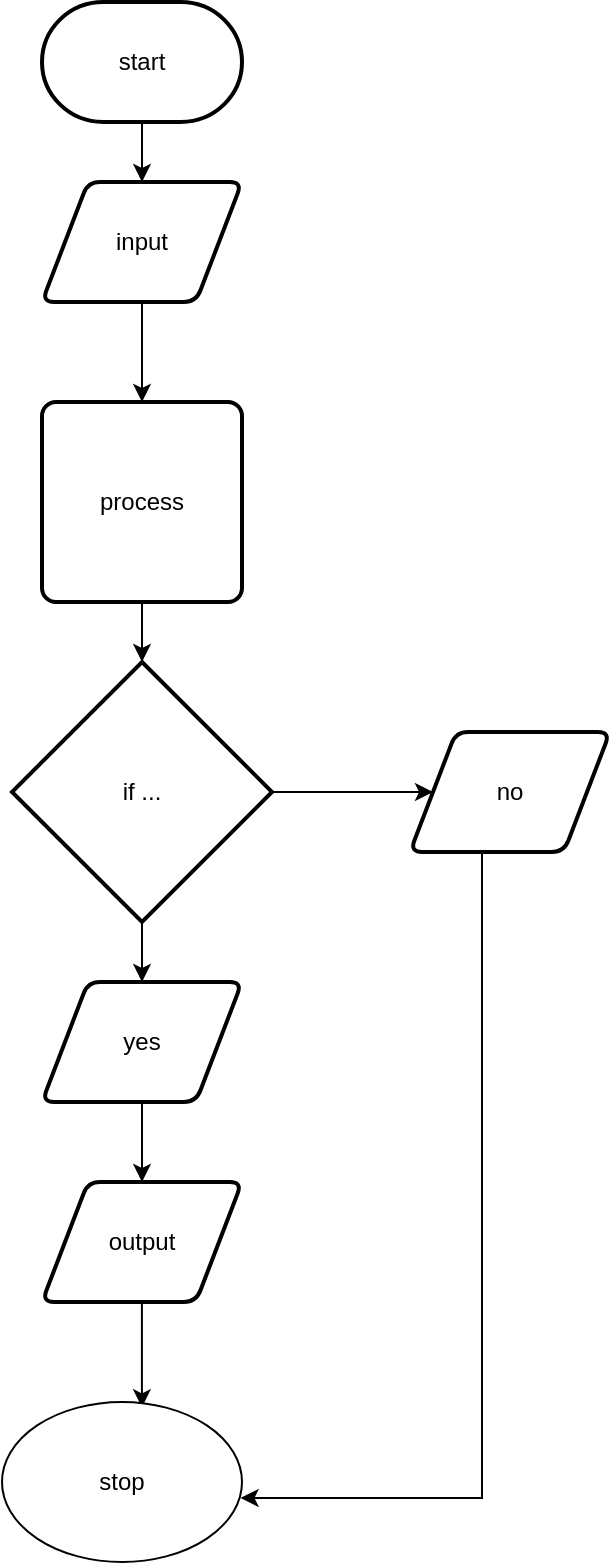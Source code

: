<mxfile>
    <diagram id="qBP0FFq_r0y8LLTSpTe0" name="Page-1">
        <mxGraphModel dx="434" dy="389" grid="1" gridSize="10" guides="1" tooltips="1" connect="1" arrows="1" fold="1" page="1" pageScale="1" pageWidth="827" pageHeight="1169" math="0" shadow="0">
            <root>
                <mxCell id="0"/>
                <mxCell id="1" parent="0"/>
                <mxCell id="12" style="edgeStyle=orthogonalEdgeStyle;html=1;rounded=0;" edge="1" parent="1" source="2" target="3">
                    <mxGeometry relative="1" as="geometry"/>
                </mxCell>
                <mxCell id="2" value="start" style="strokeWidth=2;html=1;shape=mxgraph.flowchart.terminator;whiteSpace=wrap;" vertex="1" parent="1">
                    <mxGeometry x="180" y="20" width="100" height="60" as="geometry"/>
                </mxCell>
                <mxCell id="13" style="edgeStyle=orthogonalEdgeStyle;html=1;rounded=0;" edge="1" parent="1" source="3" target="4">
                    <mxGeometry relative="1" as="geometry"/>
                </mxCell>
                <mxCell id="3" value="input" style="shape=parallelogram;html=1;strokeWidth=2;perimeter=parallelogramPerimeter;whiteSpace=wrap;rounded=1;arcSize=12;size=0.23;" vertex="1" parent="1">
                    <mxGeometry x="180" y="110" width="100" height="60" as="geometry"/>
                </mxCell>
                <mxCell id="14" style="edgeStyle=orthogonalEdgeStyle;html=1;rounded=0;" edge="1" parent="1" source="4" target="5">
                    <mxGeometry relative="1" as="geometry"/>
                </mxCell>
                <mxCell id="4" value="process" style="rounded=1;whiteSpace=wrap;html=1;absoluteArcSize=1;arcSize=14;strokeWidth=2;" vertex="1" parent="1">
                    <mxGeometry x="180" y="220" width="100" height="100" as="geometry"/>
                </mxCell>
                <mxCell id="7" style="edgeStyle=orthogonalEdgeStyle;html=1;entryX=0;entryY=0.5;entryDx=0;entryDy=0;rounded=0;" edge="1" parent="1" source="5" target="6">
                    <mxGeometry relative="1" as="geometry"/>
                </mxCell>
                <mxCell id="9" style="edgeStyle=orthogonalEdgeStyle;html=1;rounded=0;" edge="1" parent="1" source="5" target="8">
                    <mxGeometry relative="1" as="geometry"/>
                </mxCell>
                <mxCell id="5" value="if ..." style="strokeWidth=2;html=1;shape=mxgraph.flowchart.decision;whiteSpace=wrap;" vertex="1" parent="1">
                    <mxGeometry x="165" y="350" width="130" height="130" as="geometry"/>
                </mxCell>
                <mxCell id="17" style="edgeStyle=orthogonalEdgeStyle;rounded=0;html=1;entryX=0.994;entryY=0.6;entryDx=0;entryDy=0;entryPerimeter=0;" edge="1" parent="1" source="6" target="11">
                    <mxGeometry relative="1" as="geometry">
                        <Array as="points">
                            <mxPoint x="400" y="768"/>
                        </Array>
                    </mxGeometry>
                </mxCell>
                <mxCell id="6" value="no" style="shape=parallelogram;html=1;strokeWidth=2;perimeter=parallelogramPerimeter;whiteSpace=wrap;rounded=1;arcSize=12;size=0.23;" vertex="1" parent="1">
                    <mxGeometry x="364" y="385" width="100" height="60" as="geometry"/>
                </mxCell>
                <mxCell id="15" style="edgeStyle=orthogonalEdgeStyle;html=1;rounded=0;" edge="1" parent="1" source="8" target="10">
                    <mxGeometry relative="1" as="geometry"/>
                </mxCell>
                <mxCell id="8" value="yes" style="shape=parallelogram;html=1;strokeWidth=2;perimeter=parallelogramPerimeter;whiteSpace=wrap;rounded=1;arcSize=12;size=0.23;" vertex="1" parent="1">
                    <mxGeometry x="180" y="510" width="100" height="60" as="geometry"/>
                </mxCell>
                <mxCell id="16" style="edgeStyle=orthogonalEdgeStyle;html=1;entryX=0.583;entryY=0.033;entryDx=0;entryDy=0;entryPerimeter=0;rounded=0;" edge="1" parent="1" source="10" target="11">
                    <mxGeometry relative="1" as="geometry"/>
                </mxCell>
                <mxCell id="10" value="output" style="shape=parallelogram;html=1;strokeWidth=2;perimeter=parallelogramPerimeter;whiteSpace=wrap;rounded=1;arcSize=12;size=0.23;" vertex="1" parent="1">
                    <mxGeometry x="180" y="610" width="100" height="60" as="geometry"/>
                </mxCell>
                <mxCell id="11" value="stop" style="ellipse;whiteSpace=wrap;html=1;" vertex="1" parent="1">
                    <mxGeometry x="160" y="720" width="120" height="80" as="geometry"/>
                </mxCell>
            </root>
        </mxGraphModel>
    </diagram>
</mxfile>